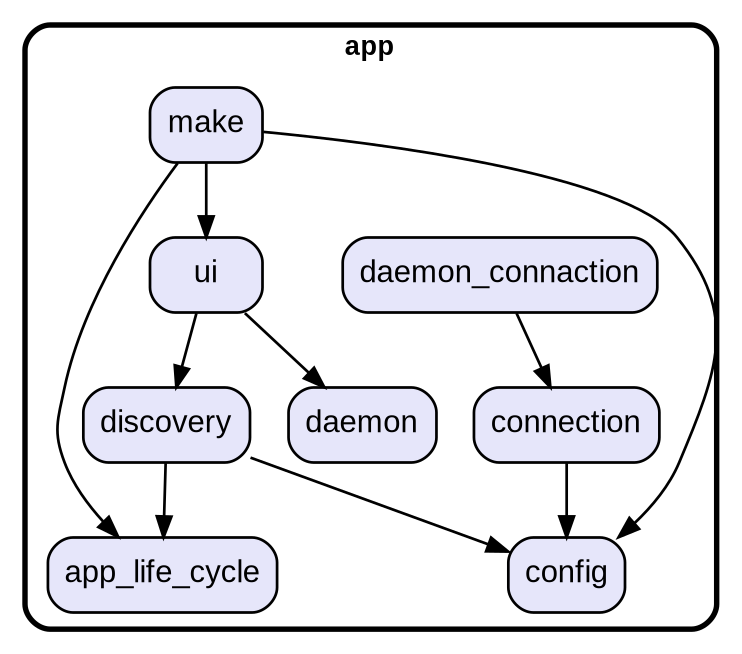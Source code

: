 digraph "" {
  graph [style=rounded fontname="Arial Black" fontsize=13 penwidth=2.6];
  node [shape=rect style="filled,rounded" fontname=Arial fontsize=15 fillcolor=Lavender penwidth=1.3];
  edge [penwidth=1.3];
  "/daemon.dart" [label="daemon"];
  "/ui.dart" [label="ui"];
  "/daemon_connaction.dart" [label="daemon_connaction"];
  "/config.dart" [label="config"];
  "/connection.dart" [label="connection"];
  "/app_life_cycle.dart" [label="app_life_cycle"];
  "/discovery.dart" [label="discovery"];
  "/make.dart" [label="make"];
  subgraph "cluster~" {
    label="app";
    "/daemon.dart";
    "/ui.dart";
    "/daemon_connaction.dart";
    "/config.dart";
    "/connection.dart";
    "/app_life_cycle.dart";
    "/discovery.dart";
    "/make.dart";
  }
  "/ui.dart" -> "/daemon.dart";
  "/ui.dart" -> "/discovery.dart";
  "/daemon_connaction.dart" -> "/connection.dart";
  "/connection.dart" -> "/config.dart";
  "/discovery.dart" -> "/app_life_cycle.dart";
  "/discovery.dart" -> "/config.dart";
  "/make.dart" -> "/app_life_cycle.dart";
  "/make.dart" -> "/config.dart";
  "/make.dart" -> "/ui.dart";
}
